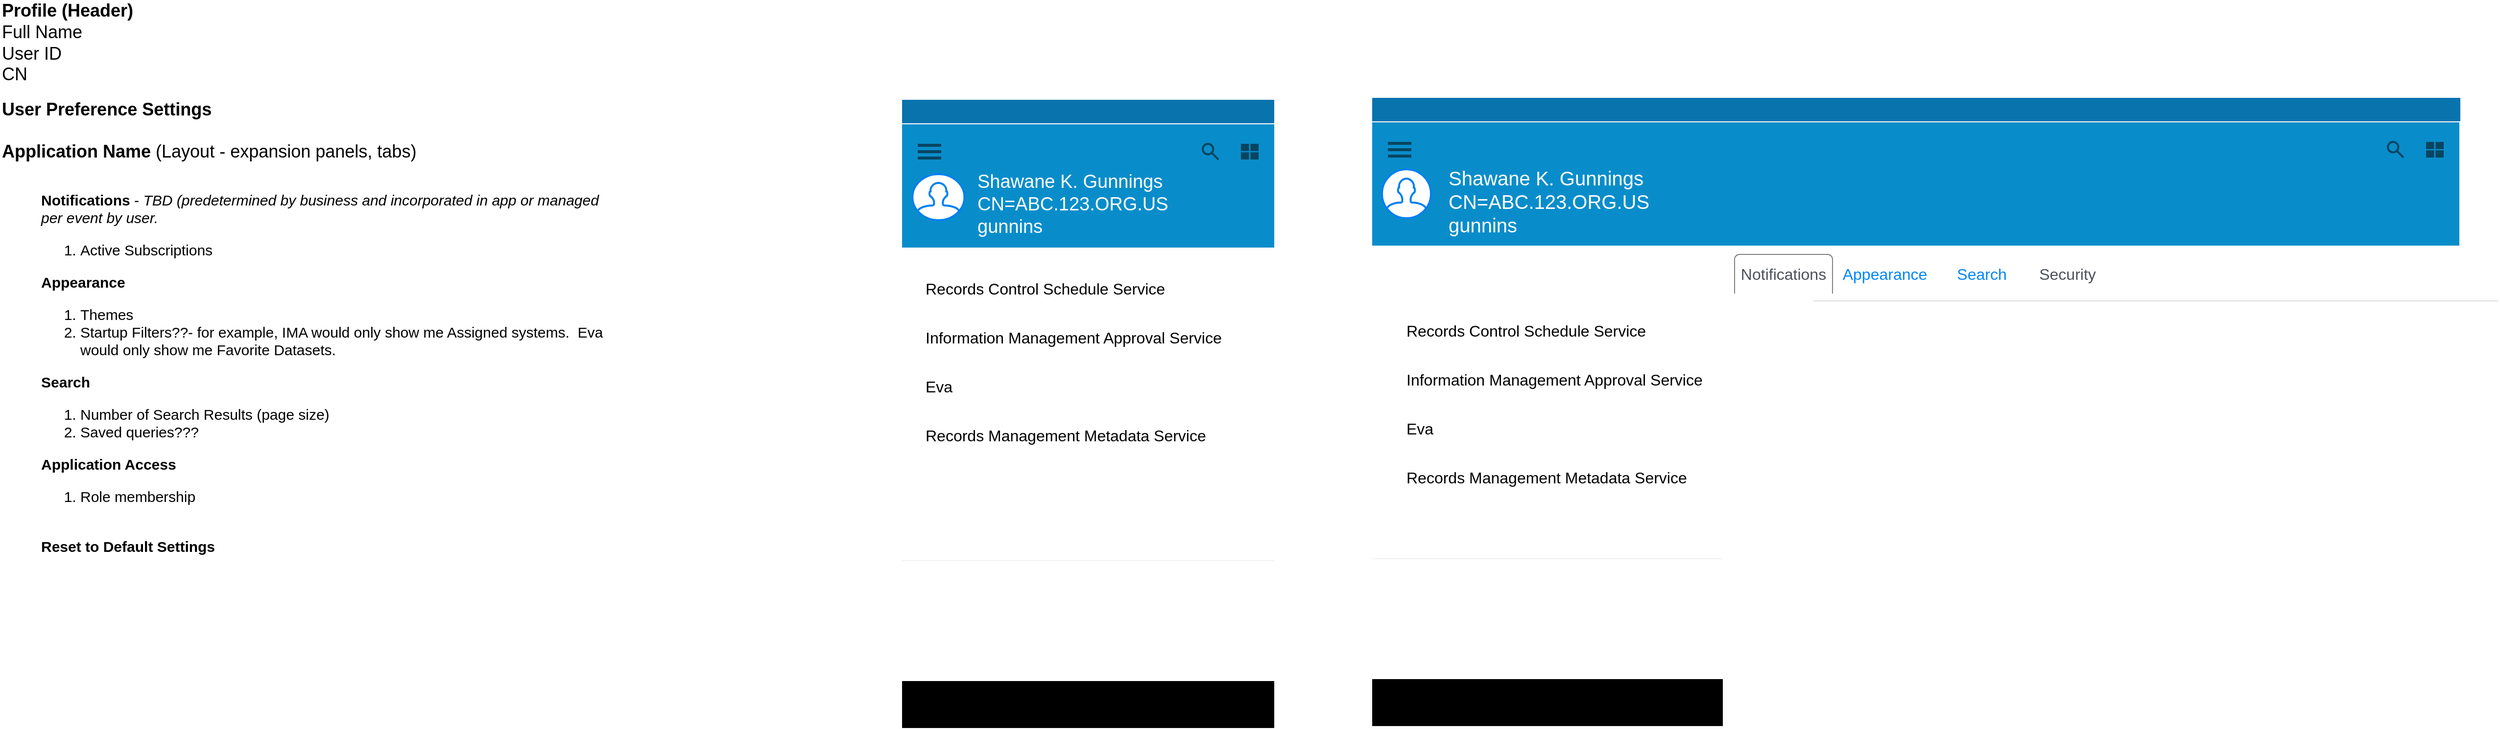 <mxfile version="14.2.7" type="github" pages="2"><diagram id="WPIGd1P5IR4SWYrxd255" name="Thoughts"><mxGraphModel dx="1021" dy="929" grid="0" gridSize="10" guides="1" tooltips="1" connect="1" arrows="1" fold="1" page="0" pageScale="1" pageWidth="1400" pageHeight="1700" math="0" shadow="0"><root><mxCell id="0"/><mxCell id="1" parent="0"/><mxCell id="TodJVUwYOGqo_OfT06sR-1" value="&lt;span style=&quot;font-size: 18px&quot;&gt;&lt;b&gt;Profile (Header)&lt;/b&gt;&lt;/span&gt;&lt;br&gt;&lt;span style=&quot;font-size: 18px&quot;&gt;Full Name&lt;/span&gt;&lt;br&gt;&lt;span style=&quot;font-size: 18px&quot;&gt;User ID&lt;/span&gt;&lt;br&gt;&lt;span style=&quot;font-size: 18px&quot;&gt;CN&amp;nbsp;&amp;nbsp;&lt;br&gt;&lt;/span&gt;&lt;br&gt;&lt;b&gt;&lt;font style=&quot;font-size: 18px&quot;&gt;User Preference Settings&lt;/font&gt;&lt;/b&gt;&lt;font size=&quot;1&quot;&gt;&lt;b style=&quot;font-size: 18px&quot;&gt;&lt;br&gt;&lt;br&gt;Application Name &lt;/b&gt;&lt;span style=&quot;font-size: 18px&quot;&gt;(Layout - expansion panels, tabs)&lt;br&gt;&lt;/span&gt;&lt;/font&gt;&lt;font&gt;&lt;br&gt;&lt;br&gt;&lt;/font&gt;&lt;blockquote style=&quot;margin: 0px 0px 0px 40px ; border: none ; padding: 0px ; font-size: 15px&quot;&gt;&lt;font style=&quot;font-size: 15px&quot;&gt;&lt;b&gt;Notifications&lt;/b&gt; - &lt;i&gt;TBD (predetermined by business and incorporated in app or managed per event by user.&lt;/i&gt;&lt;/font&gt;&lt;/blockquote&gt;&lt;blockquote style=&quot;margin: 0px 0px 0px 40px ; border: none ; padding: 0px ; font-size: 15px&quot;&gt;&lt;font style=&quot;font-size: 15px&quot;&gt;&lt;font style=&quot;font-size: 15px&quot;&gt;&lt;ol&gt;&lt;li&gt;&lt;span&gt;Active Subscriptions&lt;/span&gt;&lt;/li&gt;&lt;/ol&gt;&lt;/font&gt;&lt;font style=&quot;font-size: 15px&quot;&gt;&lt;b&gt;Appearance&lt;/b&gt;&lt;/font&gt;&lt;/font&gt;&lt;/blockquote&gt;&lt;font style=&quot;font-size: 15px&quot;&gt;&lt;font style=&quot;font-size: 15px&quot;&gt;&lt;ol&gt;&lt;ol&gt;&lt;li&gt;&lt;font style=&quot;font-size: 15px&quot;&gt;Themes&lt;/font&gt;&lt;/li&gt;&lt;li&gt;&lt;font style=&quot;font-size: 15px&quot;&gt;Startup Filters??- for example, IMA would only show me Assigned systems.&amp;nbsp; Eva would only show me Favorite Datasets.&lt;/font&gt;&lt;/li&gt;&lt;/ol&gt;&lt;/ol&gt;&lt;/font&gt;&lt;/font&gt;&lt;blockquote style=&quot;margin: 0px 0px 0px 40px ; border: none ; padding: 0px ; font-size: 15px&quot;&gt;&lt;font style=&quot;font-size: 15px&quot;&gt;&lt;font style=&quot;font-size: 15px&quot;&gt;&lt;div&gt;&lt;b&gt;Search&lt;/b&gt;&lt;/div&gt;&lt;/font&gt;&lt;/font&gt;&lt;/blockquote&gt;&lt;div style=&quot;font-size: 15px&quot;&gt;&lt;ol&gt;&lt;ol&gt;&lt;li&gt;&lt;font style=&quot;font-size: 15px&quot;&gt;Number of Search Results (page size)&lt;/font&gt;&lt;/li&gt;&lt;li&gt;&lt;font style=&quot;font-size: 15px&quot;&gt;Saved queries???&lt;/font&gt;&lt;/li&gt;&lt;/ol&gt;&lt;/ol&gt;&lt;/div&gt;&lt;blockquote style=&quot;margin: 0px 0px 0px 40px ; border: none ; padding: 0px ; font-size: 15px&quot;&gt;&lt;font style=&quot;font-size: 15px&quot;&gt;&lt;font style=&quot;font-size: 15px&quot;&gt;&lt;b&gt;Application Access&lt;/b&gt;&lt;/font&gt;&lt;/font&gt;&lt;/blockquote&gt;&lt;div style=&quot;font-size: 15px&quot;&gt;&lt;ol&gt;&lt;ol&gt;&lt;li&gt;&lt;font style=&quot;font-size: 15px&quot;&gt;Role membership&lt;/font&gt;&lt;/li&gt;&lt;/ol&gt;&lt;/ol&gt;&lt;div&gt;&lt;font style=&quot;font-size: 15px&quot;&gt;&lt;br&gt;&lt;/font&gt;&lt;/div&gt;&lt;/div&gt;&lt;blockquote style=&quot;margin: 0px 0px 0px 40px ; border: none ; padding: 0px ; font-size: 15px&quot;&gt;&lt;div&gt;&lt;b&gt;&lt;font style=&quot;font-size: 15px&quot;&gt;Reset to Default Settings&lt;/font&gt;&lt;/b&gt;&lt;/div&gt;&lt;/blockquote&gt;&lt;font style=&quot;font-size: 15px&quot;&gt;&lt;span&gt;&lt;br&gt;&lt;/span&gt;&lt;/font&gt;" style="text;html=1;strokeColor=none;fillColor=none;align=left;verticalAlign=middle;whiteSpace=wrap;rounded=0;" vertex="1" parent="1"><mxGeometry x="40" y="77" width="636" height="201" as="geometry"/></mxCell><mxCell id="aZ1q8WLzLSEbGg7G-zQn-1" value="" style="dashed=0;shape=rect;fillColor=#ffffff;strokeColor=none;align=left;" vertex="1" parent="1"><mxGeometry x="961" y="-13" width="380" height="642" as="geometry"/></mxCell><mxCell id="aZ1q8WLzLSEbGg7G-zQn-2" value="" style="dashed=0;shape=rect;align=right;fillColor=#0973AE;strokeColor=none;fontColor=#FFFFFF;spacingRight=4;spacingTop=1;fontStyle=0;fontSize=13;resizeWidth=1;" vertex="1" parent="aZ1q8WLzLSEbGg7G-zQn-1"><mxGeometry width="380.0" height="24" relative="1" as="geometry"/></mxCell><mxCell id="aZ1q8WLzLSEbGg7G-zQn-3" value="" style="dashed=0;shape=rect;strokeColor=none;fillColor=#098DCA;resizeWidth=1;" vertex="1" parent="aZ1q8WLzLSEbGg7G-zQn-1"><mxGeometry width="380.0" height="126" relative="1" as="geometry"><mxPoint y="25" as="offset"/></mxGeometry></mxCell><mxCell id="aZ1q8WLzLSEbGg7G-zQn-4" value="" style="dashed=0;shape=mxgraph.gmdl.preferences;strokeColor=none;fillColor=#084560;" vertex="1" parent="aZ1q8WLzLSEbGg7G-zQn-3"><mxGeometry width="24" height="16" relative="1" as="geometry"><mxPoint x="16" y="20" as="offset"/></mxGeometry></mxCell><mxCell id="aZ1q8WLzLSEbGg7G-zQn-5" value="Shawane K. Gunnings&#10;CN=ABC.123.ORG.US&#10;gunnins" style="text;fontSize=19;fontColor=#FFFFFF;spacingTop=-3;verticalAlign=middle;resizeWidth=1;align=left;spacingLeft=72;" vertex="1" parent="aZ1q8WLzLSEbGg7G-zQn-3"><mxGeometry width="380.0" height="24" relative="1" as="geometry"><mxPoint x="3" y="69" as="offset"/></mxGeometry></mxCell><mxCell id="aZ1q8WLzLSEbGg7G-zQn-6" value="" style="dashed=0;shape=mxgraph.gmdl.search;strokeColor=#084560;fillColor=none;strokeWidth=2;" vertex="1" parent="aZ1q8WLzLSEbGg7G-zQn-3"><mxGeometry x="1" width="16" height="16" relative="1" as="geometry"><mxPoint x="-73" y="20" as="offset"/></mxGeometry></mxCell><mxCell id="aZ1q8WLzLSEbGg7G-zQn-7" value="" style="dashed=0;shape=mxgraph.gmdl.rects;strokeColor=none;fillColor=#084560;" vertex="1" parent="aZ1q8WLzLSEbGg7G-zQn-3"><mxGeometry x="1" width="18" height="16" relative="1" as="geometry"><mxPoint x="-34" y="20" as="offset"/></mxGeometry></mxCell><mxCell id="aZ1q8WLzLSEbGg7G-zQn-8" value="" style="html=1;verticalLabelPosition=bottom;align=center;labelBackgroundColor=#ffffff;verticalAlign=top;strokeWidth=2;strokeColor=#0080F0;shadow=0;dashed=0;shape=mxgraph.ios7.icons.user;fontSize=16;fillColor=#FFFFFF;" vertex="1" parent="aZ1q8WLzLSEbGg7G-zQn-3"><mxGeometry x="10.61" y="51" width="53.07" height="47" as="geometry"/></mxCell><mxCell id="aZ1q8WLzLSEbGg7G-zQn-9" value="" style="dashed=0;shape=rect;strokeColor=none;fillColor=#ffffff;resizeWidth=1;fontSize=16;fontColor=#000000;verticalAlign=middle;align=left;spacingLeft=72;" vertex="1" parent="aZ1q8WLzLSEbGg7G-zQn-1"><mxGeometry width="380.0" height="48" relative="1" as="geometry"><mxPoint y="360" as="offset"/></mxGeometry></mxCell><mxCell id="aZ1q8WLzLSEbGg7G-zQn-10" value="Records Control Schedule Service" style="dashed=0;shape=rect;strokeColor=none;fillColor=#ffffff;resizeWidth=1;fontSize=16;fontColor=#000000;verticalAlign=middle;align=left;spacingLeft=72;" vertex="1" parent="aZ1q8WLzLSEbGg7G-zQn-1"><mxGeometry width="380.0" height="48" relative="1" as="geometry"><mxPoint x="-50" y="168" as="offset"/></mxGeometry></mxCell><mxCell id="aZ1q8WLzLSEbGg7G-zQn-11" value="Information Management Approval Service" style="dashed=0;shape=rect;strokeColor=none;fillColor=#ffffff;resizeWidth=1;fontSize=16;fontColor=#000000;verticalAlign=middle;align=left;spacingLeft=72;" vertex="1" parent="aZ1q8WLzLSEbGg7G-zQn-1"><mxGeometry width="380.0" height="48" relative="1" as="geometry"><mxPoint x="-50" y="218" as="offset"/></mxGeometry></mxCell><mxCell id="aZ1q8WLzLSEbGg7G-zQn-12" value="" style="shape=line;strokeColor=#bbbbbb;strokeWidth=1;opacity=20;resizeWidth=1;" vertex="1" parent="aZ1q8WLzLSEbGg7G-zQn-1"><mxGeometry width="380.0" height="8" relative="1" as="geometry"><mxPoint y="467" as="offset"/></mxGeometry></mxCell><mxCell id="aZ1q8WLzLSEbGg7G-zQn-13" value="Eva" style="dashed=0;shape=rect;strokeColor=none;fillColor=#ffffff;resizeWidth=1;fontSize=16;fontColor=#000000;verticalAlign=middle;align=left;spacingLeft=72;" vertex="1" parent="aZ1q8WLzLSEbGg7G-zQn-1"><mxGeometry width="380.0" height="48" relative="1" as="geometry"><mxPoint x="-50" y="268" as="offset"/></mxGeometry></mxCell><mxCell id="aZ1q8WLzLSEbGg7G-zQn-14" value="Records Management Metadata Service" style="dashed=0;shape=rect;strokeColor=none;fillColor=#ffffff;resizeWidth=1;fontSize=16;fontColor=#000000;verticalAlign=middle;align=left;spacingLeft=72;" vertex="1" parent="aZ1q8WLzLSEbGg7G-zQn-1"><mxGeometry width="380.0" height="48" relative="1" as="geometry"><mxPoint x="-50" y="318" as="offset"/></mxGeometry></mxCell><mxCell id="aZ1q8WLzLSEbGg7G-zQn-15" value="" style="dashed=0;shape=rect;strokeColor=none;fillColor=#000000;resizeWidth=1;" vertex="1" parent="aZ1q8WLzLSEbGg7G-zQn-1"><mxGeometry y="1" width="380.0" height="48" relative="1" as="geometry"><mxPoint y="-48" as="offset"/></mxGeometry></mxCell><mxCell id="aZ1q8WLzLSEbGg7G-zQn-16" value="" style="shape=image;html=1;verticalAlign=top;verticalLabelPosition=bottom;labelBackgroundColor=#ffffff;imageAspect=0;aspect=fixed;image=https://cdn0.iconfinder.com/data/icons/arrows-android-l-lollipop-icon-pack/24/expand2-128.png;strokeColor=#808080;fillColor=#FFFFFF;fontSize=16;align=left;" vertex="1" parent="aZ1q8WLzLSEbGg7G-zQn-1"><mxGeometry x="348.0" y="178" width="28" height="28" as="geometry"/></mxCell><mxCell id="aZ1q8WLzLSEbGg7G-zQn-17" value="" style="shape=image;html=1;verticalAlign=top;verticalLabelPosition=bottom;labelBackgroundColor=#ffffff;imageAspect=0;aspect=fixed;image=https://cdn0.iconfinder.com/data/icons/arrows-android-l-lollipop-icon-pack/24/expand2-128.png;strokeColor=#808080;fillColor=#FFFFFF;fontSize=16;align=left;" vertex="1" parent="aZ1q8WLzLSEbGg7G-zQn-1"><mxGeometry x="348" y="231" width="28" height="28" as="geometry"/></mxCell><mxCell id="aZ1q8WLzLSEbGg7G-zQn-18" value="" style="shape=image;html=1;verticalAlign=top;verticalLabelPosition=bottom;labelBackgroundColor=#ffffff;imageAspect=0;aspect=fixed;image=https://cdn0.iconfinder.com/data/icons/arrows-android-l-lollipop-icon-pack/24/expand2-128.png;strokeColor=#808080;fillColor=#FFFFFF;fontSize=16;align=left;" vertex="1" parent="aZ1q8WLzLSEbGg7G-zQn-1"><mxGeometry x="348" y="328" width="28" height="28" as="geometry"/></mxCell><mxCell id="aZ1q8WLzLSEbGg7G-zQn-19" value="" style="shape=image;html=1;verticalAlign=top;verticalLabelPosition=bottom;labelBackgroundColor=#ffffff;imageAspect=0;aspect=fixed;image=https://cdn0.iconfinder.com/data/icons/arrows-android-l-lollipop-icon-pack/24/expand2-128.png;strokeColor=#808080;fillColor=#FFFFFF;fontSize=16;align=left;" vertex="1" parent="aZ1q8WLzLSEbGg7G-zQn-1"><mxGeometry x="348" y="288" width="28" height="28" as="geometry"/></mxCell><mxCell id="aZ1q8WLzLSEbGg7G-zQn-20" value="" style="dashed=0;shape=rect;fillColor=#ffffff;strokeColor=none;align=left;" vertex="1" parent="1"><mxGeometry x="1441" y="-15" width="358" height="642" as="geometry"/></mxCell><mxCell id="aZ1q8WLzLSEbGg7G-zQn-21" value="" style="dashed=0;shape=rect;align=right;fillColor=#0973AE;strokeColor=none;fontColor=#FFFFFF;spacingRight=4;spacingTop=1;fontStyle=0;fontSize=13;resizeWidth=1;" vertex="1" parent="aZ1q8WLzLSEbGg7G-zQn-20"><mxGeometry width="358" height="24" relative="1" as="geometry"/></mxCell><mxCell id="aZ1q8WLzLSEbGg7G-zQn-22" value="" style="dashed=0;shape=rect;strokeColor=none;fillColor=#098DCA;resizeWidth=1;" vertex="1" parent="aZ1q8WLzLSEbGg7G-zQn-20"><mxGeometry width="1110" height="126" relative="1" as="geometry"><mxPoint y="25" as="offset"/></mxGeometry></mxCell><mxCell id="aZ1q8WLzLSEbGg7G-zQn-23" value="" style="dashed=0;shape=mxgraph.gmdl.preferences;strokeColor=none;fillColor=#084560;" vertex="1" parent="aZ1q8WLzLSEbGg7G-zQn-22"><mxGeometry width="24" height="16" relative="1" as="geometry"><mxPoint x="16" y="20" as="offset"/></mxGeometry></mxCell><mxCell id="aZ1q8WLzLSEbGg7G-zQn-24" value="Shawane K. Gunnings&#10;CN=ABC.123.ORG.US&#10;gunnins" style="text;fontSize=20;fontColor=#FFFFFF;spacingTop=-3;verticalAlign=middle;resizeWidth=1;align=left;spacingLeft=72;" vertex="1" parent="aZ1q8WLzLSEbGg7G-zQn-22"><mxGeometry width="1110" height="24" relative="1" as="geometry"><mxPoint x="4" y="69" as="offset"/></mxGeometry></mxCell><mxCell id="aZ1q8WLzLSEbGg7G-zQn-25" value="" style="dashed=0;shape=mxgraph.gmdl.search;strokeColor=#084560;fillColor=none;strokeWidth=2;" vertex="1" parent="aZ1q8WLzLSEbGg7G-zQn-22"><mxGeometry x="1" width="16" height="16" relative="1" as="geometry"><mxPoint x="-73" y="20" as="offset"/></mxGeometry></mxCell><mxCell id="aZ1q8WLzLSEbGg7G-zQn-26" value="" style="dashed=0;shape=mxgraph.gmdl.rects;strokeColor=none;fillColor=#084560;" vertex="1" parent="aZ1q8WLzLSEbGg7G-zQn-22"><mxGeometry x="1" width="18" height="16" relative="1" as="geometry"><mxPoint x="-34" y="20" as="offset"/></mxGeometry></mxCell><mxCell id="aZ1q8WLzLSEbGg7G-zQn-27" value="" style="html=1;verticalLabelPosition=bottom;align=center;labelBackgroundColor=#ffffff;verticalAlign=top;strokeWidth=2;strokeColor=#0080F0;shadow=0;dashed=0;shape=mxgraph.ios7.icons.user;fontSize=16;fillColor=#FFFFFF;" vertex="1" parent="aZ1q8WLzLSEbGg7G-zQn-22"><mxGeometry x="10" y="48" width="50" height="50" as="geometry"/></mxCell><mxCell id="aZ1q8WLzLSEbGg7G-zQn-28" value="" style="dashed=0;shape=rect;strokeColor=none;fillColor=#ffffff;resizeWidth=1;fontSize=16;fontColor=#000000;verticalAlign=middle;align=left;spacingLeft=72;" vertex="1" parent="aZ1q8WLzLSEbGg7G-zQn-20"><mxGeometry width="358" height="48" relative="1" as="geometry"><mxPoint y="360" as="offset"/></mxGeometry></mxCell><mxCell id="aZ1q8WLzLSEbGg7G-zQn-29" value="Records Control Schedule Service" style="dashed=0;shape=rect;strokeColor=none;fillColor=#ffffff;resizeWidth=1;fontSize=16;fontColor=#000000;verticalAlign=middle;align=left;spacingLeft=72;" vertex="1" parent="aZ1q8WLzLSEbGg7G-zQn-20"><mxGeometry width="358" height="48" relative="1" as="geometry"><mxPoint x="-39" y="213" as="offset"/></mxGeometry></mxCell><mxCell id="aZ1q8WLzLSEbGg7G-zQn-30" value="Information Management Approval Service" style="dashed=0;shape=rect;strokeColor=none;fillColor=#ffffff;resizeWidth=1;fontSize=16;fontColor=#000000;verticalAlign=middle;align=left;spacingLeft=72;" vertex="1" parent="aZ1q8WLzLSEbGg7G-zQn-20"><mxGeometry width="358" height="48" relative="1" as="geometry"><mxPoint x="-39" y="263" as="offset"/></mxGeometry></mxCell><mxCell id="aZ1q8WLzLSEbGg7G-zQn-31" value="" style="shape=line;strokeColor=#bbbbbb;strokeWidth=1;opacity=20;resizeWidth=1;" vertex="1" parent="aZ1q8WLzLSEbGg7G-zQn-20"><mxGeometry width="358" height="8" relative="1" as="geometry"><mxPoint y="467" as="offset"/></mxGeometry></mxCell><mxCell id="aZ1q8WLzLSEbGg7G-zQn-32" value="Eva" style="dashed=0;shape=rect;strokeColor=none;fillColor=#ffffff;resizeWidth=1;fontSize=16;fontColor=#000000;verticalAlign=middle;align=left;spacingLeft=72;" vertex="1" parent="aZ1q8WLzLSEbGg7G-zQn-20"><mxGeometry width="358" height="48" relative="1" as="geometry"><mxPoint x="-39" y="313" as="offset"/></mxGeometry></mxCell><mxCell id="aZ1q8WLzLSEbGg7G-zQn-33" value="Records Management Metadata Service" style="dashed=0;shape=rect;strokeColor=none;fillColor=#ffffff;resizeWidth=1;fontSize=16;fontColor=#000000;verticalAlign=middle;align=left;spacingLeft=72;" vertex="1" parent="aZ1q8WLzLSEbGg7G-zQn-20"><mxGeometry width="358" height="48" relative="1" as="geometry"><mxPoint x="-39" y="363" as="offset"/></mxGeometry></mxCell><mxCell id="aZ1q8WLzLSEbGg7G-zQn-34" value="" style="dashed=0;shape=rect;strokeColor=none;fillColor=#000000;resizeWidth=1;" vertex="1" parent="aZ1q8WLzLSEbGg7G-zQn-20"><mxGeometry y="1" width="358" height="48" relative="1" as="geometry"><mxPoint y="-48" as="offset"/></mxGeometry></mxCell><mxCell id="aZ1q8WLzLSEbGg7G-zQn-35" value="Notifications" style="html=1;shadow=0;dashed=0;shape=mxgraph.bootstrap.tabTop;fillColor=#ffffff;rSize=5;perimeter=none;whiteSpace=wrap;resizeWidth=1;align=center;spacing=20;fontSize=16;fontColor=#4B5259;strokeColor=#808080;" vertex="1" parent="1"><mxGeometry x="1811" y="145" width="100" height="40" as="geometry"/></mxCell><mxCell id="aZ1q8WLzLSEbGg7G-zQn-36" value="Appearance" style="strokeColor=none;fillColor=none;rSize=5;perimeter=none;whiteSpace=wrap;resizeWidth=1;align=center;spacing=20;fontSize=16;fontColor=#0085FC;" vertex="1" parent="1"><mxGeometry x="1912" y="145" width="105" height="40" as="geometry"/></mxCell><mxCell id="aZ1q8WLzLSEbGg7G-zQn-37" value="Search" style="strokeColor=none;fillColor=none;rSize=5;perimeter=none;whiteSpace=wrap;resizeWidth=1;align=center;spacing=20;fontSize=16;fontColor=#0085FC;" vertex="1" parent="1"><mxGeometry x="1981" y="145" width="165" height="40" as="geometry"/></mxCell><mxCell id="aZ1q8WLzLSEbGg7G-zQn-38" value="Security" style="strokeColor=none;fillColor=none;rSize=5;perimeter=none;whiteSpace=wrap;resizeWidth=1;align=center;spacing=20;fontSize=16;fontColor=#0085FC;fontColor=#4B5259;" vertex="1" parent="1"><mxGeometry x="2036" y="145" width="230" height="40" as="geometry"/></mxCell><mxCell id="aZ1q8WLzLSEbGg7G-zQn-39" value="" style="shape=line;strokeColor=#dddddd;fillColor=#098DCA;fontSize=19;align=left;" vertex="1" parent="1"><mxGeometry x="1891" y="180" width="700" height="25" as="geometry"/></mxCell><mxCell id="aZ1q8WLzLSEbGg7G-zQn-40" value="" style="dashed=0;shape=rect;align=right;fillColor=#0973AE;strokeColor=none;fontColor=#FFFFFF;spacingRight=4;spacingTop=1;fontStyle=0;fontSize=13;resizeWidth=1;" vertex="1" parent="1"><mxGeometry x="1799" y="-15" width="753" height="24" as="geometry"/></mxCell></root></mxGraphModel></diagram><diagram id="tmkr4tvAxjYhGIkLysCz" name="Page-2"><mxGraphModel dx="1447" dy="750" grid="1" gridSize="10" guides="1" tooltips="1" connect="1" arrows="1" fold="1" page="0" pageScale="1" pageWidth="1400" pageHeight="1700" math="0" shadow="0"><root><mxCell id="DMS-eXMD5WUmatszE8yT-0"/><mxCell id="DMS-eXMD5WUmatszE8yT-1" parent="DMS-eXMD5WUmatszE8yT-0"/></root></mxGraphModel></diagram></mxfile>